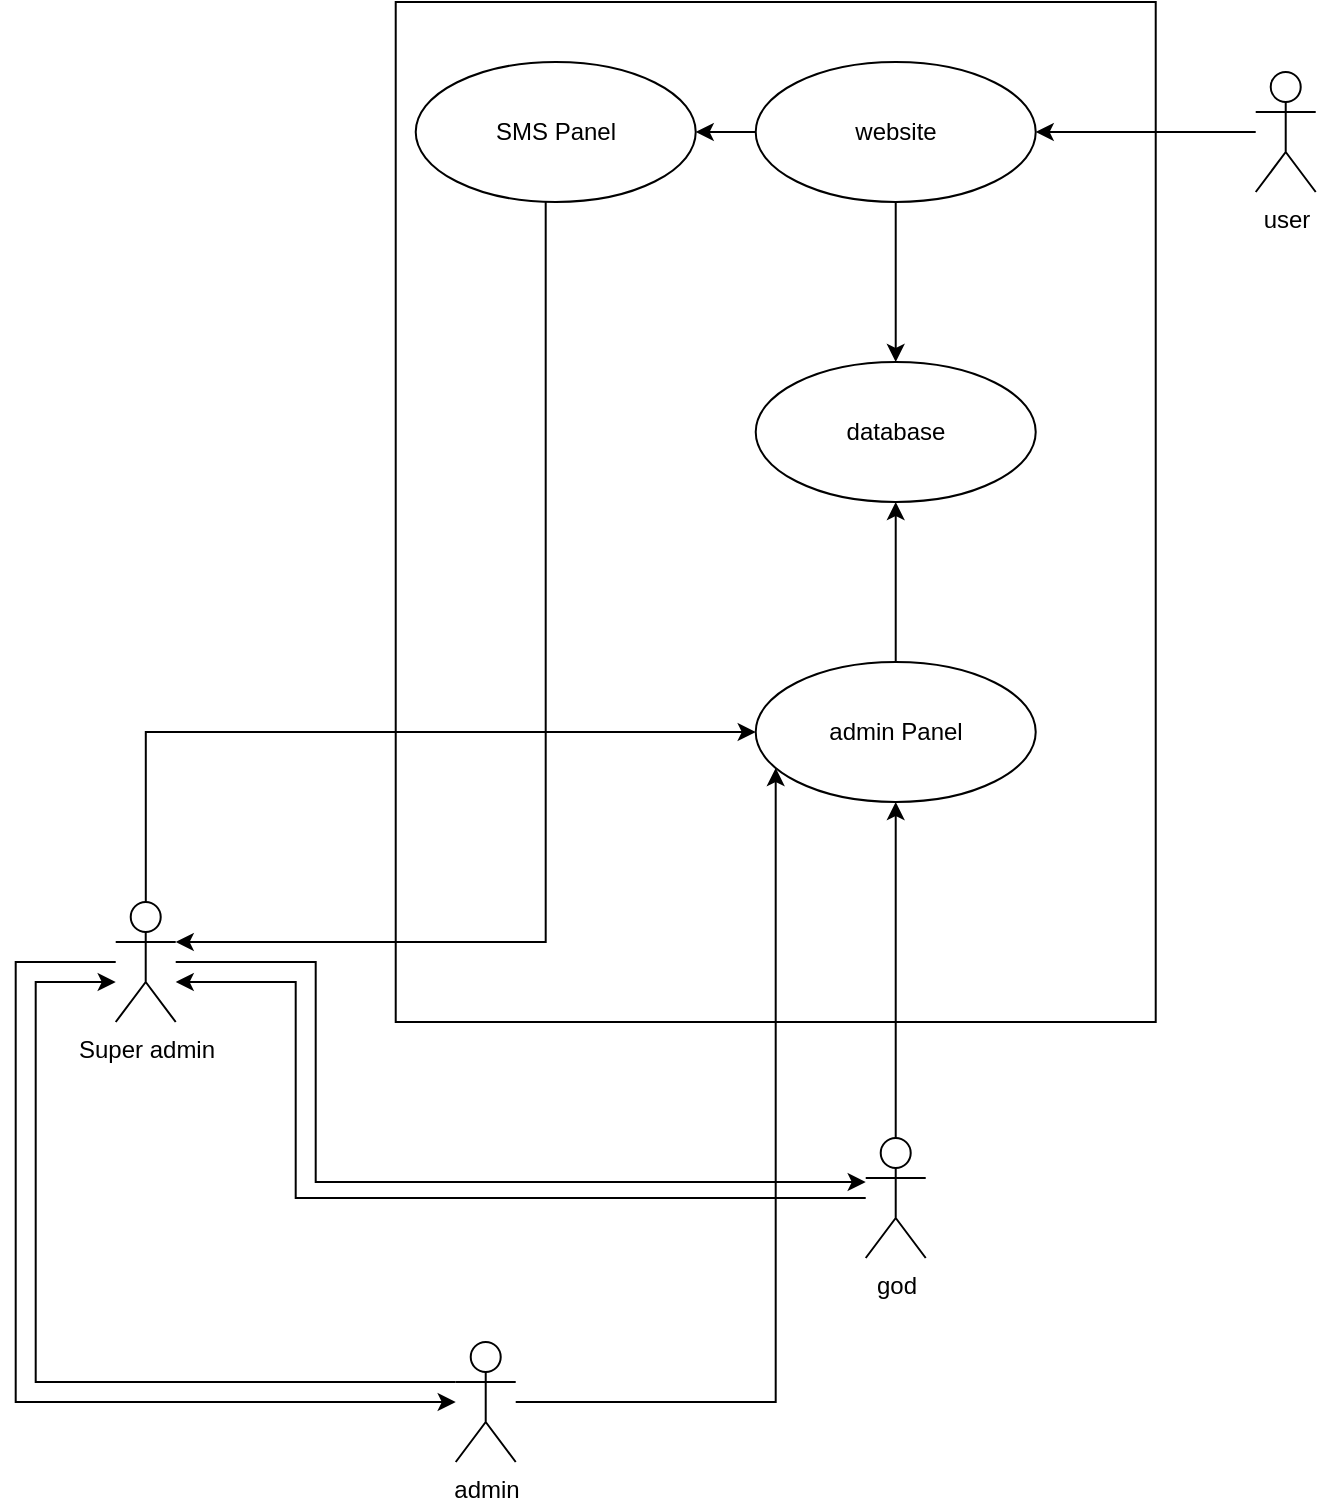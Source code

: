<mxfile version="24.0.7" type="github">
  <diagram name="Page-1" id="4foU-sPMuwIL9KJDtfh4">
    <mxGraphModel dx="1431" dy="824" grid="1" gridSize="10" guides="1" tooltips="1" connect="1" arrows="1" fold="1" page="1" pageScale="1" pageWidth="850" pageHeight="1100" math="0" shadow="0">
      <root>
        <mxCell id="0" />
        <mxCell id="1" parent="0" />
        <mxCell id="Uk1gx759VjxqlsX4QYIc-43" value="" style="html=1;whiteSpace=wrap;fillColor=none;" vertex="1" parent="1">
          <mxGeometry x="289.86" y="185" width="380" height="510" as="geometry" />
        </mxCell>
        <mxCell id="Uk1gx759VjxqlsX4QYIc-20" value="" style="edgeStyle=orthogonalEdgeStyle;rounded=0;orthogonalLoop=1;jettySize=auto;html=1;" edge="1" parent="1" source="Uk1gx759VjxqlsX4QYIc-2" target="Uk1gx759VjxqlsX4QYIc-19">
          <mxGeometry relative="1" as="geometry" />
        </mxCell>
        <mxCell id="Uk1gx759VjxqlsX4QYIc-22" value="" style="edgeStyle=orthogonalEdgeStyle;rounded=0;orthogonalLoop=1;jettySize=auto;html=1;" edge="1" parent="1" source="Uk1gx759VjxqlsX4QYIc-2" target="Uk1gx759VjxqlsX4QYIc-21">
          <mxGeometry relative="1" as="geometry" />
        </mxCell>
        <mxCell id="Uk1gx759VjxqlsX4QYIc-2" value="website" style="ellipse;whiteSpace=wrap;html=1;gradientColor=none;fillColor=default;" vertex="1" parent="1">
          <mxGeometry x="469.86" y="215" width="140" height="70" as="geometry" />
        </mxCell>
        <mxCell id="Uk1gx759VjxqlsX4QYIc-7" style="edgeStyle=orthogonalEdgeStyle;rounded=0;orthogonalLoop=1;jettySize=auto;html=1;" edge="1" parent="1" source="Uk1gx759VjxqlsX4QYIc-4" target="Uk1gx759VjxqlsX4QYIc-2">
          <mxGeometry relative="1" as="geometry" />
        </mxCell>
        <mxCell id="Uk1gx759VjxqlsX4QYIc-4" value="user" style="shape=umlActor;verticalLabelPosition=bottom;verticalAlign=top;html=1;gradientColor=none;fillColor=default;" vertex="1" parent="1">
          <mxGeometry x="719.86" y="220" width="30" height="60" as="geometry" />
        </mxCell>
        <mxCell id="Uk1gx759VjxqlsX4QYIc-19" value="database" style="ellipse;whiteSpace=wrap;html=1;gradientColor=none;fillColor=default;" vertex="1" parent="1">
          <mxGeometry x="469.86" y="365" width="140" height="70" as="geometry" />
        </mxCell>
        <mxCell id="Uk1gx759VjxqlsX4QYIc-33" style="edgeStyle=orthogonalEdgeStyle;rounded=0;orthogonalLoop=1;jettySize=auto;html=1;" edge="1" parent="1" source="Uk1gx759VjxqlsX4QYIc-21" target="Uk1gx759VjxqlsX4QYIc-29">
          <mxGeometry relative="1" as="geometry">
            <Array as="points">
              <mxPoint x="364.86" y="655" />
            </Array>
          </mxGeometry>
        </mxCell>
        <mxCell id="Uk1gx759VjxqlsX4QYIc-21" value="SMS Panel" style="ellipse;whiteSpace=wrap;html=1;gradientColor=none;fillColor=default;" vertex="1" parent="1">
          <mxGeometry x="299.86" y="215" width="140" height="70" as="geometry" />
        </mxCell>
        <mxCell id="Uk1gx759VjxqlsX4QYIc-25" value="" style="edgeStyle=orthogonalEdgeStyle;rounded=0;orthogonalLoop=1;jettySize=auto;html=1;" edge="1" parent="1" source="Uk1gx759VjxqlsX4QYIc-23" target="Uk1gx759VjxqlsX4QYIc-19">
          <mxGeometry relative="1" as="geometry" />
        </mxCell>
        <mxCell id="Uk1gx759VjxqlsX4QYIc-23" value="admin Panel" style="ellipse;whiteSpace=wrap;html=1;gradientColor=none;fillColor=default;" vertex="1" parent="1">
          <mxGeometry x="469.86" y="515" width="140" height="70" as="geometry" />
        </mxCell>
        <mxCell id="Uk1gx759VjxqlsX4QYIc-30" style="edgeStyle=orthogonalEdgeStyle;rounded=0;orthogonalLoop=1;jettySize=auto;html=1;" edge="1" parent="1" source="Uk1gx759VjxqlsX4QYIc-26" target="Uk1gx759VjxqlsX4QYIc-23">
          <mxGeometry relative="1" as="geometry">
            <Array as="points">
              <mxPoint x="479.86" y="885" />
            </Array>
          </mxGeometry>
        </mxCell>
        <mxCell id="Uk1gx759VjxqlsX4QYIc-37" style="edgeStyle=orthogonalEdgeStyle;rounded=0;orthogonalLoop=1;jettySize=auto;html=1;" edge="1" parent="1" source="Uk1gx759VjxqlsX4QYIc-26" target="Uk1gx759VjxqlsX4QYIc-29">
          <mxGeometry relative="1" as="geometry">
            <Array as="points">
              <mxPoint x="109.86" y="875" />
              <mxPoint x="109.86" y="675" />
            </Array>
          </mxGeometry>
        </mxCell>
        <mxCell id="Uk1gx759VjxqlsX4QYIc-26" value="admin" style="shape=umlActor;verticalLabelPosition=bottom;verticalAlign=top;html=1;gradientColor=none;fillColor=default;" vertex="1" parent="1">
          <mxGeometry x="319.86" y="855" width="30" height="60" as="geometry" />
        </mxCell>
        <mxCell id="Uk1gx759VjxqlsX4QYIc-31" style="edgeStyle=orthogonalEdgeStyle;rounded=0;orthogonalLoop=1;jettySize=auto;html=1;" edge="1" parent="1" source="Uk1gx759VjxqlsX4QYIc-28" target="Uk1gx759VjxqlsX4QYIc-23">
          <mxGeometry relative="1" as="geometry" />
        </mxCell>
        <mxCell id="Uk1gx759VjxqlsX4QYIc-34" style="edgeStyle=orthogonalEdgeStyle;rounded=0;orthogonalLoop=1;jettySize=auto;html=1;" edge="1" parent="1" source="Uk1gx759VjxqlsX4QYIc-28" target="Uk1gx759VjxqlsX4QYIc-29">
          <mxGeometry relative="1" as="geometry">
            <Array as="points">
              <mxPoint x="239.86" y="783" />
              <mxPoint x="239.86" y="675" />
            </Array>
          </mxGeometry>
        </mxCell>
        <mxCell id="Uk1gx759VjxqlsX4QYIc-28" value="god" style="shape=umlActor;verticalLabelPosition=bottom;verticalAlign=top;html=1;gradientColor=none;fillColor=default;" vertex="1" parent="1">
          <mxGeometry x="524.86" y="753" width="30" height="60" as="geometry" />
        </mxCell>
        <mxCell id="Uk1gx759VjxqlsX4QYIc-32" style="edgeStyle=orthogonalEdgeStyle;rounded=0;orthogonalLoop=1;jettySize=auto;html=1;" edge="1" parent="1" source="Uk1gx759VjxqlsX4QYIc-29" target="Uk1gx759VjxqlsX4QYIc-23">
          <mxGeometry relative="1" as="geometry">
            <Array as="points">
              <mxPoint x="409.86" y="550" />
              <mxPoint x="409.86" y="550" />
            </Array>
          </mxGeometry>
        </mxCell>
        <mxCell id="Uk1gx759VjxqlsX4QYIc-35" style="edgeStyle=orthogonalEdgeStyle;rounded=0;orthogonalLoop=1;jettySize=auto;html=1;" edge="1" parent="1" source="Uk1gx759VjxqlsX4QYIc-29" target="Uk1gx759VjxqlsX4QYIc-28">
          <mxGeometry relative="1" as="geometry">
            <Array as="points">
              <mxPoint x="249.86" y="665" />
              <mxPoint x="249.86" y="775" />
            </Array>
          </mxGeometry>
        </mxCell>
        <mxCell id="Uk1gx759VjxqlsX4QYIc-38" style="edgeStyle=orthogonalEdgeStyle;rounded=0;orthogonalLoop=1;jettySize=auto;html=1;" edge="1" parent="1" source="Uk1gx759VjxqlsX4QYIc-29" target="Uk1gx759VjxqlsX4QYIc-26">
          <mxGeometry relative="1" as="geometry">
            <Array as="points">
              <mxPoint x="99.86" y="665" />
              <mxPoint x="99.86" y="885" />
            </Array>
          </mxGeometry>
        </mxCell>
        <mxCell id="Uk1gx759VjxqlsX4QYIc-29" value="Super admin" style="shape=umlActor;verticalLabelPosition=bottom;verticalAlign=top;html=1;gradientColor=none;fillColor=default;" vertex="1" parent="1">
          <mxGeometry x="149.86" y="635" width="30" height="60" as="geometry" />
        </mxCell>
      </root>
    </mxGraphModel>
  </diagram>
</mxfile>

